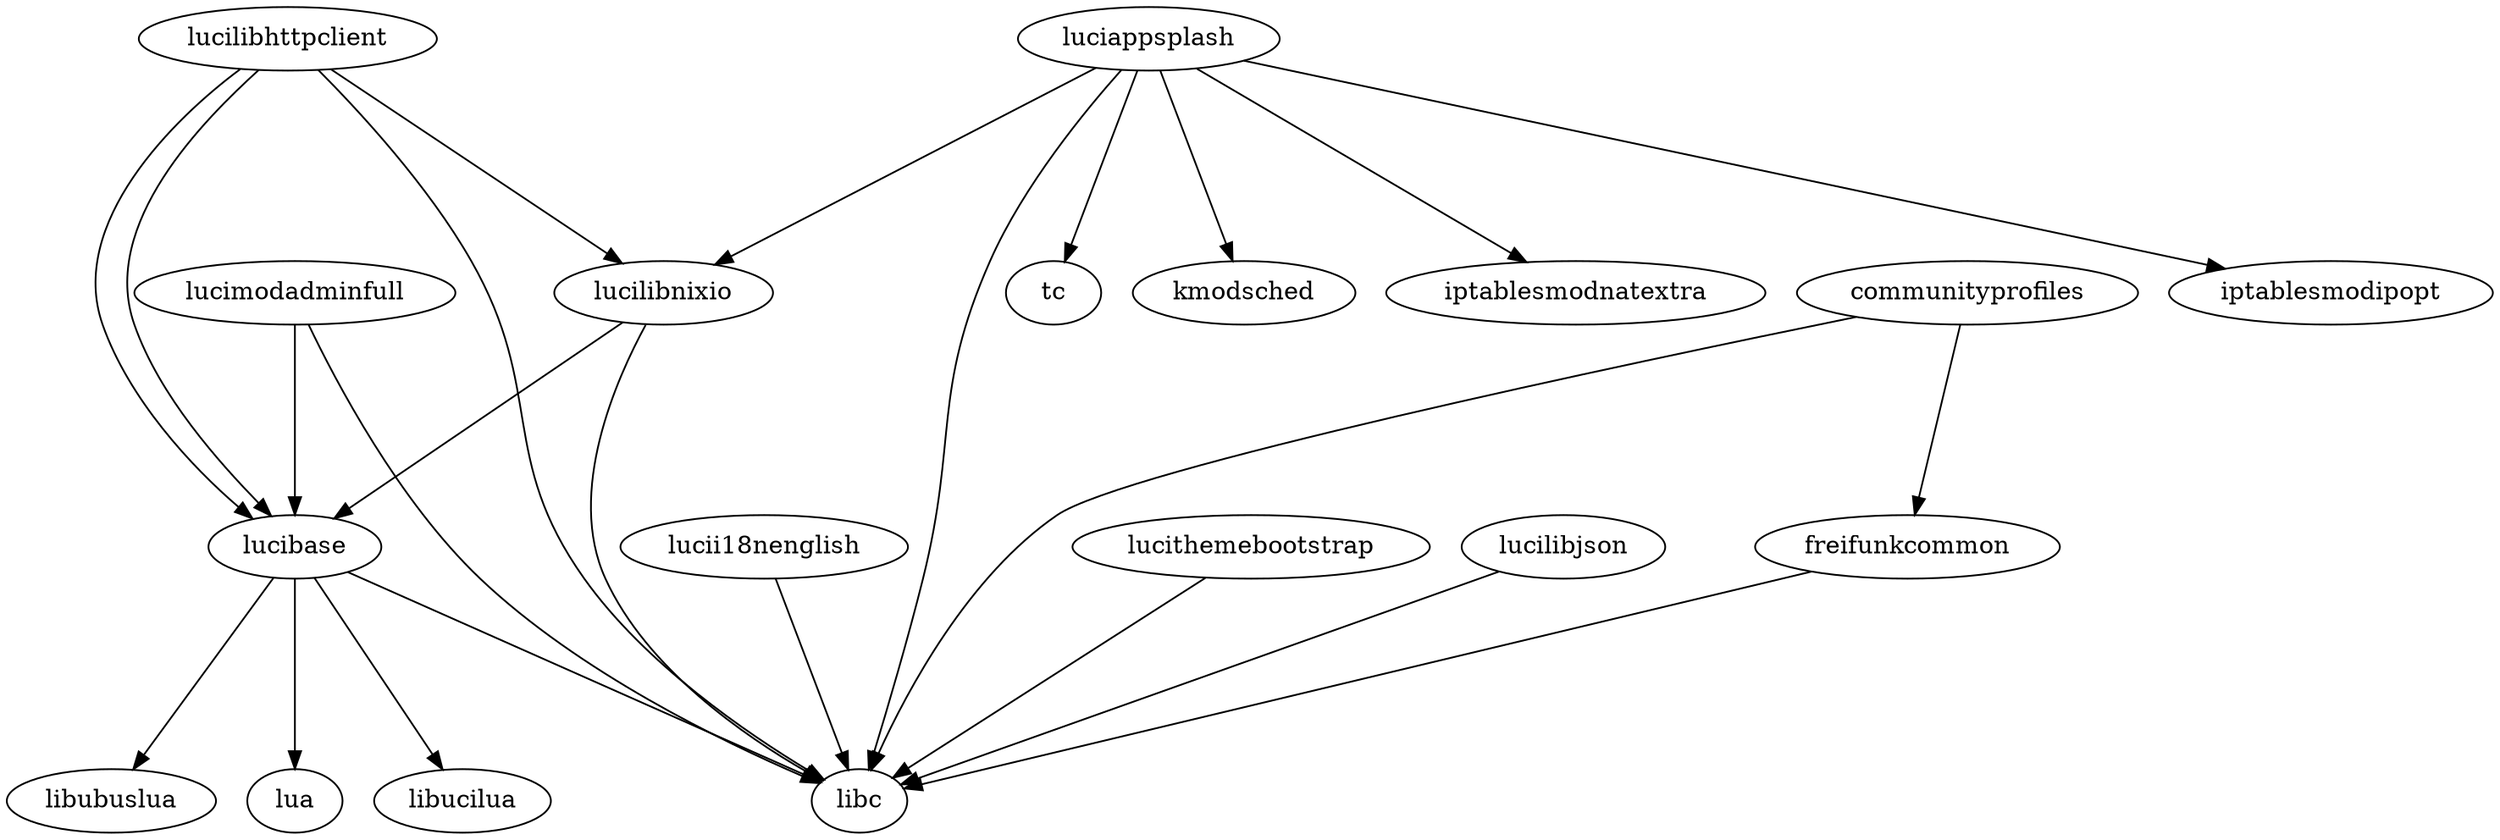 digraph G {

overlap=scale;
ratio="fill";
overlap="prism";
ranksep = 1.5;
splines=true;
sep="+25,25";
overlap=scalexy;
edge [arrowsize=1.0];
fontname="Monospace";
lucilibhttpclient -> libc;
lucilibhttpclient -> lucibase;
lucilibhttpclient -> lucibase;
lucilibhttpclient -> lucilibnixio;
lucii18nenglish -> libc;
luciappsplash -> libc;
luciappsplash -> lucilibnixio;
luciappsplash -> tc;
luciappsplash -> kmodsched;
luciappsplash -> iptablesmodnatextra;
luciappsplash -> iptablesmodipopt;
lucimodadminfull -> libc;
lucimodadminfull -> lucibase;
freifunkcommon -> libc;
lucithemebootstrap -> libc;
lucibase -> libc;
lucibase -> lua;
lucibase -> libucilua;
lucibase -> libubuslua;
lucilibjson -> libc;
communityprofiles -> libc;
communityprofiles -> freifunkcommon;
lucilibnixio -> libc;
lucilibnixio -> lucibase;
}
